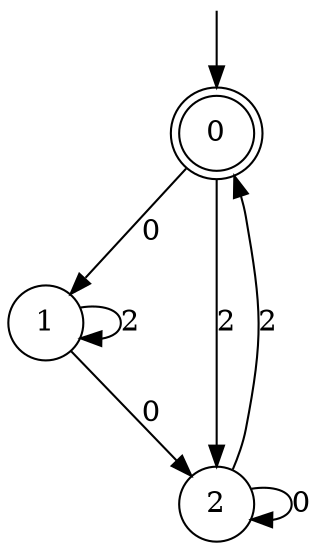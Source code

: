 digraph g {

	s0 [shape="doublecircle" label="0"];
	s1 [shape="circle" label="1"];
	s2 [shape="circle" label="2"];
	s0 -> s1 [label="0"];
	s0 -> s2 [label="2"];
	s1 -> s2 [label="0"];
	s1 -> s1 [label="2"];
	s2 -> s2 [label="0"];
	s2 -> s0 [label="2"];

__start0 [label="" shape="none" width="0" height="0"];
__start0 -> s0;

}
